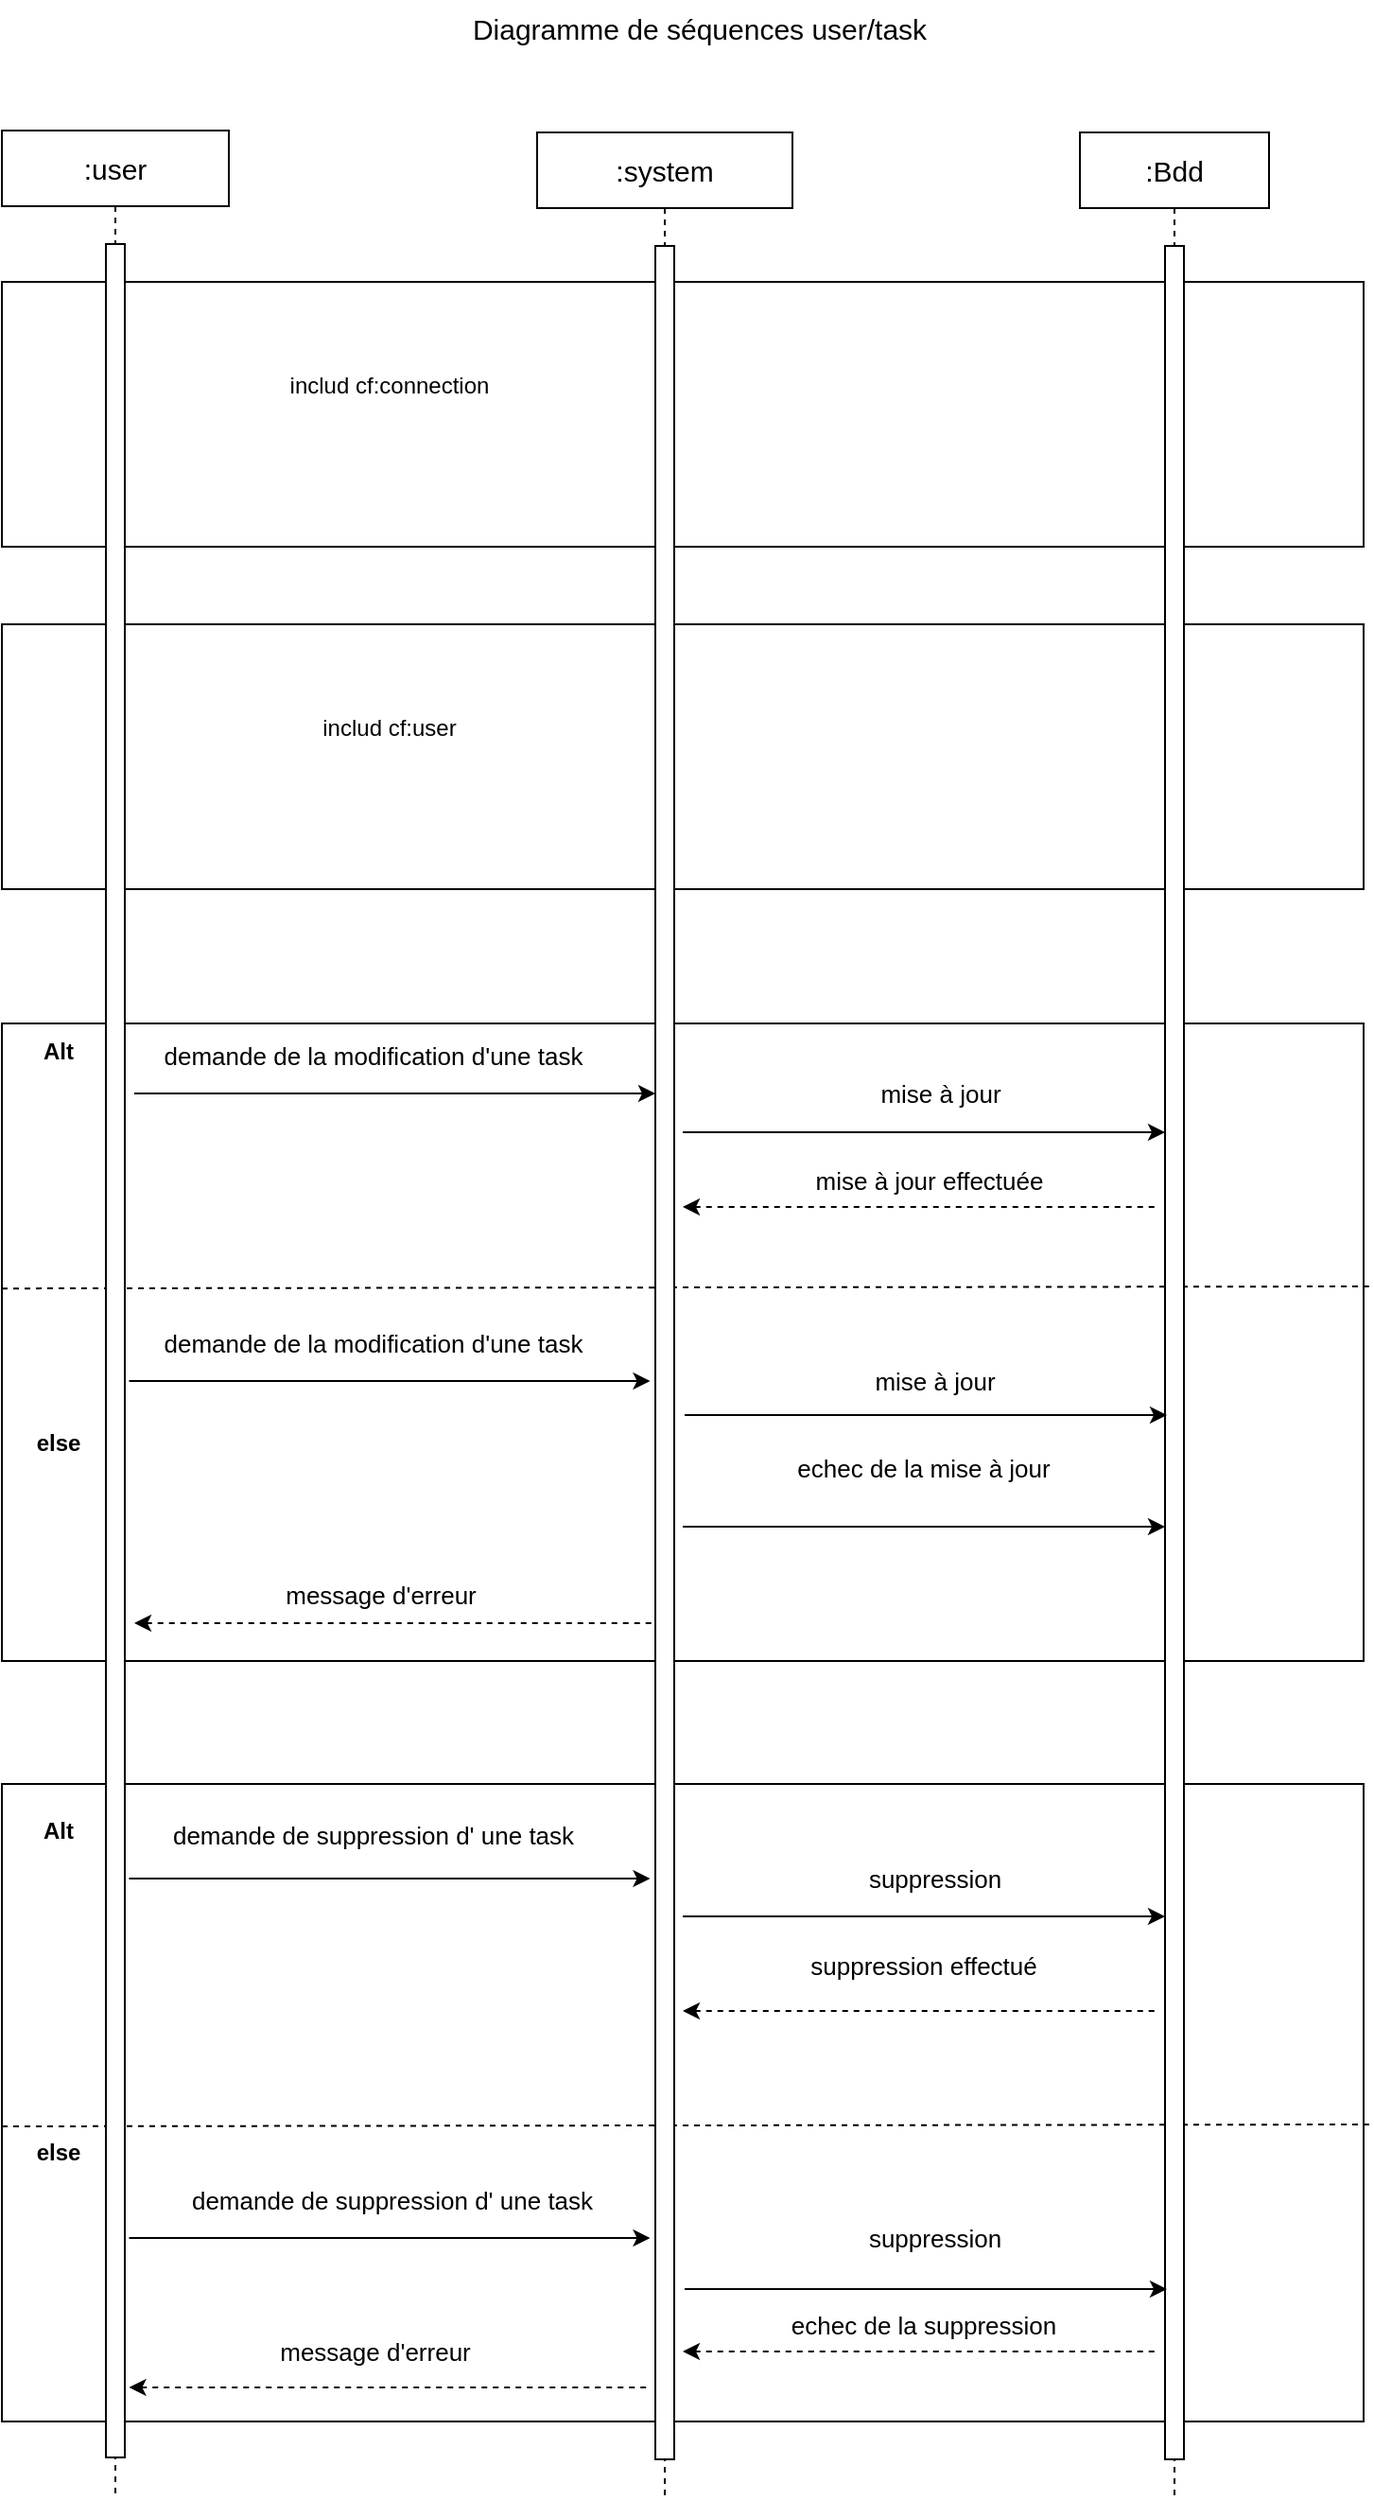 <mxfile version="24.2.7" type="device">
  <diagram name="Page-1" id="2YBvvXClWsGukQMizWep">
    <mxGraphModel dx="1364" dy="759" grid="1" gridSize="10" guides="1" tooltips="1" connect="1" arrows="1" fold="1" page="1" pageScale="1" pageWidth="850" pageHeight="1100" math="0" shadow="0">
      <root>
        <mxCell id="0" />
        <mxCell id="1" parent="0" />
        <mxCell id="65FZGE9juqJNGa7GJoz4-2" value="" style="rounded=0;whiteSpace=wrap;html=1;" parent="1" vertex="1">
          <mxGeometry x="64" y="541" width="720" height="337" as="geometry" />
        </mxCell>
        <mxCell id="65FZGE9juqJNGa7GJoz4-3" value="" style="endArrow=classic;html=1;rounded=0;" parent="1" edge="1">
          <mxGeometry width="50" height="50" relative="1" as="geometry">
            <mxPoint x="134" y="578" as="sourcePoint" />
            <mxPoint x="409.5" y="578" as="targetPoint" />
          </mxGeometry>
        </mxCell>
        <mxCell id="65FZGE9juqJNGa7GJoz4-4" value="&lt;span style=&quot;font-size: 13px;&quot;&gt;demande de la modification d&#39;une task&lt;/span&gt;" style="edgeLabel;html=1;align=center;verticalAlign=middle;resizable=0;points=[];" parent="65FZGE9juqJNGa7GJoz4-3" vertex="1" connectable="0">
          <mxGeometry x="-0.103" y="3" relative="1" as="geometry">
            <mxPoint x="2" y="-17" as="offset" />
          </mxGeometry>
        </mxCell>
        <mxCell id="65FZGE9juqJNGa7GJoz4-5" value="&lt;span style=&quot;font-size: 13px;&quot;&gt;mise à jour&lt;/span&gt;" style="edgeLabel;html=1;align=center;verticalAlign=middle;resizable=0;points=[];" parent="65FZGE9juqJNGa7GJoz4-3" vertex="1" connectable="0">
          <mxGeometry x="-0.103" y="3" relative="1" as="geometry">
            <mxPoint x="302" y="3" as="offset" />
          </mxGeometry>
        </mxCell>
        <mxCell id="65FZGE9juqJNGa7GJoz4-6" value="&lt;span style=&quot;font-size: 13px;&quot;&gt;mise à jour effectuée&lt;/span&gt;" style="edgeLabel;html=1;align=center;verticalAlign=middle;resizable=0;points=[];" parent="65FZGE9juqJNGa7GJoz4-3" vertex="1" connectable="0">
          <mxGeometry x="-0.103" y="3" relative="1" as="geometry">
            <mxPoint x="296" y="49" as="offset" />
          </mxGeometry>
        </mxCell>
        <mxCell id="65FZGE9juqJNGa7GJoz4-8" value="&lt;span style=&quot;font-size: 13px;&quot;&gt;message d&#39;erreur&lt;/span&gt;" style="edgeLabel;html=1;align=center;verticalAlign=middle;resizable=0;points=[];" parent="65FZGE9juqJNGa7GJoz4-3" vertex="1" connectable="0">
          <mxGeometry x="-0.103" y="3" relative="1" as="geometry">
            <mxPoint x="6" y="268" as="offset" />
          </mxGeometry>
        </mxCell>
        <mxCell id="65FZGE9juqJNGa7GJoz4-9" value="" style="endArrow=classic;html=1;rounded=0;" parent="1" edge="1">
          <mxGeometry width="50" height="50" relative="1" as="geometry">
            <mxPoint x="424" y="598.5" as="sourcePoint" />
            <mxPoint x="679" y="598.5" as="targetPoint" />
            <Array as="points">
              <mxPoint x="509" y="598.5" />
            </Array>
          </mxGeometry>
        </mxCell>
        <mxCell id="65FZGE9juqJNGa7GJoz4-10" value="" style="endArrow=none;dashed=1;html=1;rounded=0;startArrow=classic;startFill=1;" parent="1" edge="1">
          <mxGeometry width="50" height="50" relative="1" as="geometry">
            <mxPoint x="424" y="638" as="sourcePoint" />
            <mxPoint x="674" y="638" as="targetPoint" />
          </mxGeometry>
        </mxCell>
        <mxCell id="65FZGE9juqJNGa7GJoz4-12" value="" style="endArrow=classic;html=1;rounded=0;" parent="1" edge="1">
          <mxGeometry width="50" height="50" relative="1" as="geometry">
            <mxPoint x="131.25" y="730" as="sourcePoint" />
            <mxPoint x="406.75" y="730" as="targetPoint" />
          </mxGeometry>
        </mxCell>
        <mxCell id="65FZGE9juqJNGa7GJoz4-13" value="&lt;span style=&quot;font-size: 13px;&quot;&gt;demande de la modification d&#39;une task&lt;/span&gt;" style="edgeLabel;html=1;align=center;verticalAlign=middle;resizable=0;points=[];" parent="65FZGE9juqJNGa7GJoz4-12" vertex="1" connectable="0">
          <mxGeometry x="-0.103" y="3" relative="1" as="geometry">
            <mxPoint x="5" y="-17" as="offset" />
          </mxGeometry>
        </mxCell>
        <mxCell id="65FZGE9juqJNGa7GJoz4-14" value="&lt;span style=&quot;font-size: 13px;&quot;&gt;mise à jour&lt;/span&gt;" style="edgeLabel;html=1;align=center;verticalAlign=middle;resizable=0;points=[];" parent="65FZGE9juqJNGa7GJoz4-12" vertex="1" connectable="0">
          <mxGeometry x="-0.103" y="3" relative="1" as="geometry">
            <mxPoint x="302" y="3" as="offset" />
          </mxGeometry>
        </mxCell>
        <mxCell id="65FZGE9juqJNGa7GJoz4-15" value="&lt;span style=&quot;font-size: 13px;&quot;&gt;echec de la mise à jour&lt;/span&gt;" style="edgeLabel;html=1;align=center;verticalAlign=middle;resizable=0;points=[];" parent="65FZGE9juqJNGa7GJoz4-12" vertex="1" connectable="0">
          <mxGeometry x="-0.103" y="3" relative="1" as="geometry">
            <mxPoint x="296" y="49" as="offset" />
          </mxGeometry>
        </mxCell>
        <mxCell id="65FZGE9juqJNGa7GJoz4-16" value="" style="endArrow=none;dashed=1;html=1;rounded=0;entryX=1.004;entryY=0.611;entryDx=0;entryDy=0;entryPerimeter=0;" parent="1" edge="1">
          <mxGeometry width="50" height="50" relative="1" as="geometry">
            <mxPoint x="64" y="681.09" as="sourcePoint" />
            <mxPoint x="786.88" y="679.997" as="targetPoint" />
          </mxGeometry>
        </mxCell>
        <mxCell id="65FZGE9juqJNGa7GJoz4-17" value="&lt;font style=&quot;font-size: 15px;&quot;&gt;Diagramme de séquences user/task&lt;/font&gt;" style="text;html=1;align=center;verticalAlign=middle;whiteSpace=wrap;rounded=0;" parent="1" vertex="1">
          <mxGeometry x="284.5" width="295.5" height="30" as="geometry" />
        </mxCell>
        <mxCell id="65FZGE9juqJNGa7GJoz4-18" value="" style="endArrow=classic;html=1;rounded=0;" parent="1" edge="1">
          <mxGeometry width="50" height="50" relative="1" as="geometry">
            <mxPoint x="424" y="807" as="sourcePoint" />
            <mxPoint x="679" y="807" as="targetPoint" />
          </mxGeometry>
        </mxCell>
        <mxCell id="65FZGE9juqJNGa7GJoz4-20" value="" style="endArrow=none;dashed=1;html=1;rounded=0;startArrow=classic;startFill=1;" parent="1" edge="1">
          <mxGeometry width="50" height="50" relative="1" as="geometry">
            <mxPoint x="134" y="858" as="sourcePoint" />
            <mxPoint x="409.5" y="858" as="targetPoint" />
          </mxGeometry>
        </mxCell>
        <mxCell id="65FZGE9juqJNGa7GJoz4-21" value="&lt;b&gt;else&lt;/b&gt;" style="text;html=1;align=center;verticalAlign=middle;whiteSpace=wrap;rounded=0;" parent="1" vertex="1">
          <mxGeometry x="64" y="748" width="60" height="30" as="geometry" />
        </mxCell>
        <mxCell id="65FZGE9juqJNGa7GJoz4-22" value="&lt;b&gt;Alt&lt;/b&gt;" style="text;html=1;align=center;verticalAlign=middle;whiteSpace=wrap;rounded=0;" parent="1" vertex="1">
          <mxGeometry x="64" y="541" width="60" height="30" as="geometry" />
        </mxCell>
        <mxCell id="65FZGE9juqJNGa7GJoz4-23" value="" style="rounded=0;whiteSpace=wrap;html=1;" parent="1" vertex="1">
          <mxGeometry x="64" y="149" width="720" height="140" as="geometry" />
        </mxCell>
        <mxCell id="65FZGE9juqJNGa7GJoz4-24" value="includ cf:connection" style="text;html=1;align=center;verticalAlign=middle;whiteSpace=wrap;rounded=0;" parent="1" vertex="1">
          <mxGeometry x="154" y="189" width="230" height="30" as="geometry" />
        </mxCell>
        <mxCell id="65FZGE9juqJNGa7GJoz4-25" value="" style="rounded=0;whiteSpace=wrap;html=1;" parent="1" vertex="1">
          <mxGeometry x="64" y="943" width="720" height="337" as="geometry" />
        </mxCell>
        <mxCell id="65FZGE9juqJNGa7GJoz4-26" value="&lt;b&gt;Alt&lt;/b&gt;" style="text;html=1;align=center;verticalAlign=middle;whiteSpace=wrap;rounded=0;" parent="1" vertex="1">
          <mxGeometry x="64" y="953" width="60" height="30" as="geometry" />
        </mxCell>
        <mxCell id="65FZGE9juqJNGa7GJoz4-33" value="" style="endArrow=classic;html=1;rounded=0;" parent="1" edge="1">
          <mxGeometry width="50" height="50" relative="1" as="geometry">
            <mxPoint x="131.25" y="993" as="sourcePoint" />
            <mxPoint x="406.75" y="993" as="targetPoint" />
          </mxGeometry>
        </mxCell>
        <mxCell id="65FZGE9juqJNGa7GJoz4-34" value="&lt;span style=&quot;font-size: 13px;&quot;&gt;demande de suppression d&#39; une task&lt;/span&gt;" style="edgeLabel;html=1;align=center;verticalAlign=middle;resizable=0;points=[];" parent="65FZGE9juqJNGa7GJoz4-33" vertex="1" connectable="0">
          <mxGeometry x="-0.103" y="3" relative="1" as="geometry">
            <mxPoint x="5" y="-20" as="offset" />
          </mxGeometry>
        </mxCell>
        <mxCell id="65FZGE9juqJNGa7GJoz4-35" value="&lt;span style=&quot;font-size: 13px;&quot;&gt;suppression&lt;/span&gt;" style="edgeLabel;html=1;align=center;verticalAlign=middle;resizable=0;points=[];" parent="65FZGE9juqJNGa7GJoz4-33" vertex="1" connectable="0">
          <mxGeometry x="-0.103" y="3" relative="1" as="geometry">
            <mxPoint x="302" y="3" as="offset" />
          </mxGeometry>
        </mxCell>
        <mxCell id="65FZGE9juqJNGa7GJoz4-36" value="&lt;span style=&quot;font-size: 13px;&quot;&gt;suppression effectué&lt;/span&gt;" style="edgeLabel;html=1;align=center;verticalAlign=middle;resizable=0;points=[];" parent="65FZGE9juqJNGa7GJoz4-33" vertex="1" connectable="0">
          <mxGeometry x="-0.103" y="3" relative="1" as="geometry">
            <mxPoint x="296" y="49" as="offset" />
          </mxGeometry>
        </mxCell>
        <mxCell id="65FZGE9juqJNGa7GJoz4-38" value="&lt;span style=&quot;font-size: 13px;&quot;&gt;message d&#39;erreur&lt;/span&gt;" style="edgeLabel;html=1;align=center;verticalAlign=middle;resizable=0;points=[];" parent="65FZGE9juqJNGa7GJoz4-33" vertex="1" connectable="0">
          <mxGeometry x="-0.103" y="3" relative="1" as="geometry">
            <mxPoint x="6" y="253" as="offset" />
          </mxGeometry>
        </mxCell>
        <mxCell id="65FZGE9juqJNGa7GJoz4-39" value="" style="endArrow=classic;html=1;rounded=0;" parent="1" edge="1">
          <mxGeometry width="50" height="50" relative="1" as="geometry">
            <mxPoint x="424" y="1013" as="sourcePoint" />
            <mxPoint x="679" y="1013" as="targetPoint" />
            <Array as="points">
              <mxPoint x="509" y="1013" />
            </Array>
          </mxGeometry>
        </mxCell>
        <mxCell id="65FZGE9juqJNGa7GJoz4-40" value="" style="endArrow=none;dashed=1;html=1;rounded=0;startArrow=classic;startFill=1;" parent="1" edge="1">
          <mxGeometry width="50" height="50" relative="1" as="geometry">
            <mxPoint x="424" y="1063" as="sourcePoint" />
            <mxPoint x="674" y="1063" as="targetPoint" />
          </mxGeometry>
        </mxCell>
        <mxCell id="65FZGE9juqJNGa7GJoz4-42" value="" style="endArrow=none;dashed=1;html=1;rounded=0;entryX=1.004;entryY=0.611;entryDx=0;entryDy=0;entryPerimeter=0;" parent="1" edge="1">
          <mxGeometry width="50" height="50" relative="1" as="geometry">
            <mxPoint x="64" y="1124" as="sourcePoint" />
            <mxPoint x="787" y="1123" as="targetPoint" />
          </mxGeometry>
        </mxCell>
        <mxCell id="65FZGE9juqJNGa7GJoz4-43" value="" style="endArrow=classic;html=1;rounded=0;" parent="1" edge="1">
          <mxGeometry width="50" height="50" relative="1" as="geometry">
            <mxPoint x="131.25" y="1183" as="sourcePoint" />
            <mxPoint x="406.75" y="1183" as="targetPoint" />
          </mxGeometry>
        </mxCell>
        <mxCell id="65FZGE9juqJNGa7GJoz4-44" value="&lt;span style=&quot;font-size: 13px;&quot;&gt;demande de suppression d&#39; une task&lt;/span&gt;" style="edgeLabel;html=1;align=center;verticalAlign=middle;resizable=0;points=[];" parent="65FZGE9juqJNGa7GJoz4-43" vertex="1" connectable="0">
          <mxGeometry x="-0.103" y="3" relative="1" as="geometry">
            <mxPoint x="15" y="-17" as="offset" />
          </mxGeometry>
        </mxCell>
        <mxCell id="65FZGE9juqJNGa7GJoz4-45" value="&lt;span style=&quot;font-size: 13px;&quot;&gt;suppression&lt;/span&gt;" style="edgeLabel;html=1;align=center;verticalAlign=middle;resizable=0;points=[];" parent="65FZGE9juqJNGa7GJoz4-43" vertex="1" connectable="0">
          <mxGeometry x="-0.103" y="3" relative="1" as="geometry">
            <mxPoint x="302" y="3" as="offset" />
          </mxGeometry>
        </mxCell>
        <mxCell id="65FZGE9juqJNGa7GJoz4-46" value="&lt;span style=&quot;font-size: 13px;&quot;&gt;echec de la suppression&lt;/span&gt;" style="edgeLabel;html=1;align=center;verticalAlign=middle;resizable=0;points=[];" parent="65FZGE9juqJNGa7GJoz4-43" vertex="1" connectable="0">
          <mxGeometry x="-0.103" y="3" relative="1" as="geometry">
            <mxPoint x="296" y="49" as="offset" />
          </mxGeometry>
        </mxCell>
        <mxCell id="65FZGE9juqJNGa7GJoz4-47" value="" style="endArrow=none;dashed=1;html=1;rounded=0;startArrow=classic;startFill=1;" parent="1" edge="1">
          <mxGeometry width="50" height="50" relative="1" as="geometry">
            <mxPoint x="131.25" y="1262" as="sourcePoint" />
            <mxPoint x="406.75" y="1262" as="targetPoint" />
          </mxGeometry>
        </mxCell>
        <mxCell id="65FZGE9juqJNGa7GJoz4-48" value="" style="endArrow=none;dashed=1;html=1;rounded=0;startArrow=classic;startFill=1;" parent="1" edge="1">
          <mxGeometry width="50" height="50" relative="1" as="geometry">
            <mxPoint x="424" y="1243" as="sourcePoint" />
            <mxPoint x="674" y="1243" as="targetPoint" />
          </mxGeometry>
        </mxCell>
        <mxCell id="65FZGE9juqJNGa7GJoz4-49" value="&lt;b&gt;else&lt;/b&gt;" style="text;html=1;align=center;verticalAlign=middle;whiteSpace=wrap;rounded=0;" parent="1" vertex="1">
          <mxGeometry x="64" y="1123" width="60" height="30" as="geometry" />
        </mxCell>
        <mxCell id="65FZGE9juqJNGa7GJoz4-50" value="" style="rounded=0;whiteSpace=wrap;html=1;" parent="1" vertex="1">
          <mxGeometry x="64" y="330" width="720" height="140" as="geometry" />
        </mxCell>
        <mxCell id="65FZGE9juqJNGa7GJoz4-51" value="&lt;font style=&quot;font-size: 15px;&quot;&gt;:user&lt;/font&gt;" style="shape=umlLifeline;perimeter=lifelinePerimeter;whiteSpace=wrap;html=1;container=0;dropTarget=0;collapsible=0;recursiveResize=0;outlineConnect=0;portConstraint=eastwest;newEdgeStyle={&quot;edgeStyle&quot;:&quot;elbowEdgeStyle&quot;,&quot;elbow&quot;:&quot;vertical&quot;,&quot;curved&quot;:0,&quot;rounded&quot;:0};" parent="1" vertex="1">
          <mxGeometry x="64" y="69" width="120" height="1251" as="geometry" />
        </mxCell>
        <mxCell id="65FZGE9juqJNGa7GJoz4-52" value="" style="html=1;points=[];perimeter=orthogonalPerimeter;outlineConnect=0;targetShapes=umlLifeline;portConstraint=eastwest;newEdgeStyle={&quot;edgeStyle&quot;:&quot;elbowEdgeStyle&quot;,&quot;elbow&quot;:&quot;vertical&quot;,&quot;curved&quot;:0,&quot;rounded&quot;:0};" parent="65FZGE9juqJNGa7GJoz4-51" vertex="1">
          <mxGeometry x="55" y="60" width="10" height="1170" as="geometry" />
        </mxCell>
        <mxCell id="65FZGE9juqJNGa7GJoz4-53" value="&lt;font style=&quot;font-size: 15px;&quot;&gt;:system&lt;/font&gt;" style="shape=umlLifeline;perimeter=lifelinePerimeter;whiteSpace=wrap;html=1;container=0;dropTarget=0;collapsible=0;recursiveResize=0;outlineConnect=0;portConstraint=eastwest;newEdgeStyle={&quot;edgeStyle&quot;:&quot;elbowEdgeStyle&quot;,&quot;elbow&quot;:&quot;vertical&quot;,&quot;curved&quot;:0,&quot;rounded&quot;:0};" parent="1" vertex="1">
          <mxGeometry x="347" y="70" width="135" height="1250" as="geometry" />
        </mxCell>
        <mxCell id="65FZGE9juqJNGa7GJoz4-54" value="" style="html=1;points=[];perimeter=orthogonalPerimeter;outlineConnect=0;targetShapes=umlLifeline;portConstraint=eastwest;newEdgeStyle={&quot;edgeStyle&quot;:&quot;elbowEdgeStyle&quot;,&quot;elbow&quot;:&quot;vertical&quot;,&quot;curved&quot;:0,&quot;rounded&quot;:0};" parent="65FZGE9juqJNGa7GJoz4-53" vertex="1">
          <mxGeometry x="62.5" y="60" width="10" height="1170" as="geometry" />
        </mxCell>
        <mxCell id="65FZGE9juqJNGa7GJoz4-55" value="&lt;font style=&quot;font-size: 15px;&quot;&gt;:Bdd&lt;/font&gt;" style="shape=umlLifeline;perimeter=lifelinePerimeter;whiteSpace=wrap;html=1;container=0;dropTarget=0;collapsible=0;recursiveResize=0;outlineConnect=0;portConstraint=eastwest;newEdgeStyle={&quot;edgeStyle&quot;:&quot;elbowEdgeStyle&quot;,&quot;elbow&quot;:&quot;vertical&quot;,&quot;curved&quot;:0,&quot;rounded&quot;:0};" parent="1" vertex="1">
          <mxGeometry x="634" y="70" width="100" height="1250" as="geometry" />
        </mxCell>
        <mxCell id="65FZGE9juqJNGa7GJoz4-56" value="" style="html=1;points=[];perimeter=orthogonalPerimeter;outlineConnect=0;targetShapes=umlLifeline;portConstraint=eastwest;newEdgeStyle={&quot;edgeStyle&quot;:&quot;elbowEdgeStyle&quot;,&quot;elbow&quot;:&quot;vertical&quot;,&quot;curved&quot;:0,&quot;rounded&quot;:0};" parent="65FZGE9juqJNGa7GJoz4-55" vertex="1">
          <mxGeometry x="45" y="60" width="10" height="1170" as="geometry" />
        </mxCell>
        <mxCell id="65FZGE9juqJNGa7GJoz4-57" value="includ cf:user" style="text;html=1;align=center;verticalAlign=middle;whiteSpace=wrap;rounded=0;" parent="1" vertex="1">
          <mxGeometry x="154" y="370" width="230" height="30" as="geometry" />
        </mxCell>
        <mxCell id="65FZGE9juqJNGa7GJoz4-60" value="" style="endArrow=classic;html=1;rounded=0;" parent="1" edge="1">
          <mxGeometry width="50" height="50" relative="1" as="geometry">
            <mxPoint x="425" y="748" as="sourcePoint" />
            <mxPoint x="680" y="748" as="targetPoint" />
            <Array as="points">
              <mxPoint x="510" y="748" />
            </Array>
          </mxGeometry>
        </mxCell>
        <mxCell id="65FZGE9juqJNGa7GJoz4-67" value="" style="endArrow=classic;html=1;rounded=0;" parent="1" edge="1">
          <mxGeometry width="50" height="50" relative="1" as="geometry">
            <mxPoint x="425" y="1210" as="sourcePoint" />
            <mxPoint x="680" y="1210" as="targetPoint" />
            <Array as="points">
              <mxPoint x="510" y="1210" />
            </Array>
          </mxGeometry>
        </mxCell>
      </root>
    </mxGraphModel>
  </diagram>
</mxfile>
